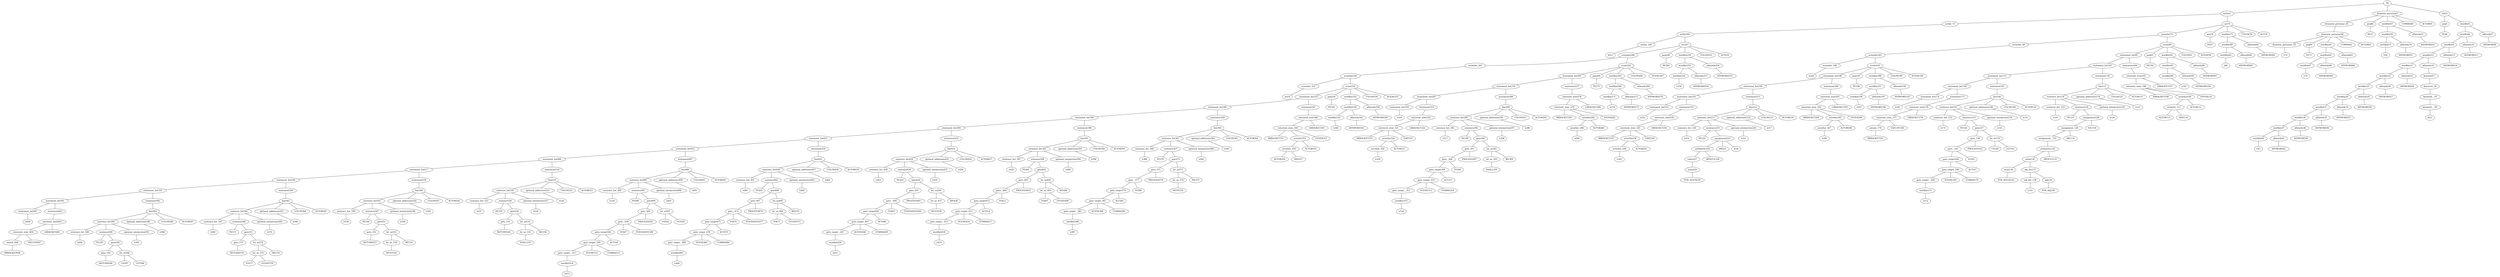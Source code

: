 strict graph {
	S0 -- actlist1
	S0 -- dramatis_personae2
	S0 -- title3

	title3 -- peq4
	title3 -- wordlist5

	wordlist5 -- wordlist6
	wordlist5 -- allwords7

	allwords7 -- ANYWORD8


	wordlist6 -- wordlist9
	wordlist6 -- allwords10

	allwords10 -- ANYWORD11


	wordlist9 -- wordlist12
	wordlist9 -- allwords13

	allwords13 -- ANYWORD14


	wordlist12 -- wordlist15
	wordlist12 -- allwords16

	allwords16 -- keyword17

	keyword17 -- keyword_18

	keyword_18 -- keyword__19

	keyword__19 -- keyword___20

	keyword___20 -- IS21


	wordlist15 -- wordlist22
	wordlist15 -- allwords23

	allwords23 -- ANYWORD24


	wordlist22 -- wordlist25
	wordlist22 -- allwords26

	allwords26 -- ANYWORD27


	wordlist25 -- wordlist28
	wordlist25 -- allwords29

	allwords29 -- ANYWORD30


	wordlist28 -- wordlist31
	wordlist28 -- allwords32

	allwords32 -- ANYWORD33


	wordlist31 -- wordlist34
	wordlist31 -- allwords35

	allwords35 -- ANYWORD36


	wordlist34 -- wordlist37
	wordlist34 -- allwords38

	allwords38 -- ANYWORD39


	wordlist37 -- wordlist40
	wordlist37 -- allwords41

	allwords41 -- ANYWORD42


	wordlist40 -- λ43

	peq4 -- PE44


	dramatis_personae2 -- dramatis_personae_45
	dramatis_personae2 -- peq46
	dramatis_personae2 -- wordlist47
	dramatis_personae2 -- COMMA48
	dramatis_personae2 -- ACTOR49



	wordlist47 -- wordlist50
	wordlist47 -- allwords51

	allwords51 -- ANYWORD52


	wordlist50 -- wordlist53
	wordlist50 -- allwords54

	allwords54 -- ANYWORD55


	wordlist53 -- λ56

	peq46 -- PE57


	dramatis_personae_45 -- dramatis_personae58

	dramatis_personae58 -- dramatis_personae_59
	dramatis_personae58 -- peq60
	dramatis_personae58 -- wordlist61
	dramatis_personae58 -- COMMA62
	dramatis_personae58 -- ACTOR63



	wordlist61 -- wordlist64
	wordlist61 -- allwords65

	allwords65 -- ANYWORD66


	wordlist64 -- wordlist67
	wordlist64 -- allwords68

	allwords68 -- ANYWORD69


	wordlist67 -- λ70

	peq60 -- PE71


	dramatis_personae_59 -- λ72

	actlist1 -- actlist_73
	actlist1 -- act74

	act74 -- scenelist75
	act74 -- peq76
	act74 -- wordlist77
	act74 -- COLON78
	act74 -- ACT79



	wordlist77 -- wordlist80
	wordlist77 -- allwords81

	allwords81 -- ANYWORD82


	wordlist80 -- wordlist83
	wordlist80 -- allwords84

	allwords84 -- ANYWORD85


	wordlist83 -- λ86

	peq76 -- PE87


	scenelist75 -- scenelist_88
	scenelist75 -- scene89

	scene89 -- statement_list90
	scene89 -- peq91
	scene89 -- wordlist92
	scene89 -- COLON93
	scene89 -- SCENE94



	wordlist92 -- wordlist95
	wordlist92 -- allwords96

	allwords96 -- ANYWORD97


	wordlist95 -- wordlist98
	wordlist95 -- allwords99

	allwords99 -- ANYWORD100


	wordlist98 -- λ101

	peq91 -- PE102


	statement_list90 -- statement_list103
	statement_list90 -- statement104

	statement104 -- enterexit_stmt105

	enterexit_stmt105 -- enterexit_stmt_106
	enterexit_stmt105 -- LBRACKET107


	enterexit_stmt_106 -- RBRACKET108
	enterexit_stmt_106 -- actorlist109
	enterexit_stmt_106 -- ENTER110


	actorlist109 -- actorlist_111
	actorlist109 -- ACTOR112


	actorlist_111 -- ACTOR113
	actorlist_111 -- AND114




	statement_list103 -- statement_list115
	statement_list103 -- statement116

	statement116 -- line117

	line117 -- sentence_list118
	line117 -- optional_addressee119
	line117 -- COLON120
	line117 -- ACTOR121



	optional_addressee119 -- λ122

	sentence_list118 -- sentence_list_123
	sentence_list118 -- sentence124
	sentence_list118 -- optional_interjection125

	optional_interjection125 -- λ126

	sentence124 -- PE127
	sentence124 -- assignment128

	assignment128 -- assignment_129
	assignment128 -- YOU130


	assignment_129 -- assignment__131
	assignment_129 -- ARE132


	assignment__131 -- arithmetic133

	arithmetic133 -- value134
	arithmetic133 -- ARTICLE135


	value134 -- noun136
	value134 -- adj_list137

	adj_list137 -- adj_list_138
	adj_list137 -- adj139

	adj139 -- POS_ADJ140


	adj_list_138 -- λ141

	noun136 -- POS_NOUN142



	sentence_list_123 -- λ143

	statement_list115 -- statement_list144
	statement_list115 -- statement145

	statement145 -- line146

	line146 -- sentence_list147
	line146 -- optional_addressee148
	line146 -- COLON149
	line146 -- ACTOR150



	optional_addressee148 -- λ151

	sentence_list147 -- sentence_list_152
	sentence_list147 -- sentence153
	sentence_list147 -- optional_interjection154

	optional_interjection154 -- λ155

	sentence153 -- PE156
	sentence153 -- goto157

	goto157 -- goto_158
	goto157 -- let_us159

	let_us159 -- US160
	let_us159 -- LET161



	goto_158 -- goto__162
	goto_158 -- PROCEED163


	goto__162 -- goto_target164
	goto__162 -- TO165


	goto_target164 -- goto_target_166
	goto_target164 -- ACT167


	goto_target_166 -- goto_target__168
	goto_target_166 -- SCENE169
	goto_target_166 -- COMMA170



	goto_target__168 -- wordlist171

	wordlist171 -- λ172


	sentence_list_152 -- λ173

	statement_list144 -- statement_list174
	statement_list144 -- statement175

	statement175 -- enterexit_stmt176

	enterexit_stmt176 -- enterexit_stmt_177
	enterexit_stmt176 -- LBRACKET178


	enterexit_stmt_177 -- exeunt_179
	enterexit_stmt_177 -- EXEUNT180


	exeunt_179 -- RBRACKET181


	statement_list174 -- λ182

	scenelist_88 -- scenelist183

	scenelist183 -- scenelist_184
	scenelist183 -- scene185

	scene185 -- statement_list186
	scene185 -- peq187
	scene185 -- wordlist188
	scene185 -- COLON189
	scene185 -- SCENE190



	wordlist188 -- wordlist191
	wordlist188 -- allwords192

	allwords192 -- ANYWORD193


	wordlist191 -- wordlist194
	wordlist191 -- allwords195

	allwords195 -- ANYWORD196


	wordlist194 -- λ197

	peq187 -- PE198


	statement_list186 -- statement_list199
	statement_list186 -- statement200

	statement200 -- enterexit_stmt201

	enterexit_stmt201 -- enterexit_stmt_202
	enterexit_stmt201 -- LBRACKET203


	enterexit_stmt_202 -- RBRACKET204
	enterexit_stmt_202 -- actorlist205
	enterexit_stmt_202 -- ENTER206


	actorlist205 -- actorlist_207
	actorlist205 -- ACTOR208


	actorlist_207 -- λ209


	statement_list199 -- statement_list210
	statement_list199 -- statement211

	statement211 -- line212

	line212 -- sentence_list213
	line212 -- optional_addressee214
	line212 -- COLON215
	line212 -- ACTOR216



	optional_addressee214 -- λ217

	sentence_list213 -- sentence_list_218
	sentence_list213 -- sentence219
	sentence_list213 -- optional_interjection220

	optional_interjection220 -- λ221

	sentence219 -- PE222
	sentence219 -- assignment223

	assignment223 -- arithmetic224
	assignment223 -- AM225
	assignment223 -- I226



	arithmetic224 -- value227
	arithmetic224 -- ARTICLE228


	value227 -- noun229

	noun229 -- POS_NOUN230



	sentence_list_218 -- λ231

	statement_list210 -- statement_list232
	statement_list210 -- statement233

	statement233 -- enterexit_stmt234

	enterexit_stmt234 -- enterexit_stmt_235
	enterexit_stmt234 -- LBRACKET236


	enterexit_stmt_235 -- RBRACKET237
	enterexit_stmt_235 -- actorlist238
	enterexit_stmt_235 -- EXIT239


	actorlist238 -- actorlist_240
	actorlist238 -- ACTOR241


	actorlist_240 -- λ242


	statement_list232 -- λ243

	scenelist_184 -- λ244

	actlist_73 -- actlist245

	actlist245 -- actlist_246
	actlist245 -- act247

	act247 -- scenelist248
	act247 -- peq249
	act247 -- wordlist250
	act247 -- COLON251
	act247 -- ACT252



	wordlist250 -- wordlist253
	wordlist250 -- allwords254

	allwords254 -- ANYWORD255


	wordlist253 -- wordlist256
	wordlist253 -- allwords257

	allwords257 -- ANYWORD258


	wordlist256 -- λ259

	peq249 -- PE260


	scenelist248 -- scenelist_261
	scenelist248 -- scene262

	scene262 -- statement_list263
	scene262 -- peq264
	scene262 -- wordlist265
	scene262 -- COLON266
	scene262 -- SCENE267



	wordlist265 -- wordlist268
	wordlist265 -- allwords269

	allwords269 -- ANYWORD270


	wordlist268 -- wordlist271
	wordlist268 -- allwords272

	allwords272 -- ANYWORD273


	wordlist271 -- λ274

	peq264 -- PE275


	statement_list263 -- statement_list276
	statement_list263 -- statement277

	statement277 -- enterexit_stmt278

	enterexit_stmt278 -- enterexit_stmt_279
	enterexit_stmt278 -- LBRACKET280


	enterexit_stmt_279 -- RBRACKET281
	enterexit_stmt_279 -- actorlist282
	enterexit_stmt_279 -- ENTER283


	actorlist282 -- actorlist_284
	actorlist282 -- ACTOR285


	actorlist_284 -- λ286


	statement_list276 -- statement_list287
	statement_list276 -- statement288

	statement288 -- line289

	line289 -- sentence_list290
	line289 -- optional_addressee291
	line289 -- COLON292
	line289 -- ACTOR293



	optional_addressee291 -- λ294

	sentence_list290 -- sentence_list_295
	sentence_list290 -- sentence296
	sentence_list290 -- optional_interjection297

	optional_interjection297 -- λ298

	sentence296 -- PE299
	sentence296 -- goto300

	goto300 -- goto_301
	goto300 -- let_us302

	let_us302 -- let_us_303
	let_us302 -- WE304


	let_us_303 -- SHALL305


	goto_301 -- goto__306
	goto_301 -- PROCEED307


	goto__306 -- goto_target308
	goto__306 -- TO309


	goto_target308 -- goto_target_310
	goto_target308 -- ACT311


	goto_target_310 -- goto_target__312
	goto_target_310 -- SCENE313
	goto_target_310 -- COMMA314



	goto_target__312 -- wordlist315

	wordlist315 -- λ316


	sentence_list_295 -- λ317

	statement_list287 -- statement_list318
	statement_list287 -- statement319

	statement319 -- enterexit_stmt320

	enterexit_stmt320 -- enterexit_stmt_321
	enterexit_stmt320 -- LBRACKET322


	enterexit_stmt_321 -- RBRACKET323
	enterexit_stmt_321 -- actorlist324
	enterexit_stmt_321 -- EXIT325


	actorlist324 -- actorlist_326
	actorlist324 -- ACTOR327


	actorlist_326 -- λ328


	statement_list318 -- λ329

	scenelist_261 -- scenelist330

	scenelist330 -- scenelist_331
	scenelist330 -- scene332

	scene332 -- statement_list333
	scene332 -- peq334
	scene332 -- wordlist335
	scene332 -- COLON336
	scene332 -- SCENE337



	wordlist335 -- wordlist338
	wordlist335 -- allwords339

	allwords339 -- ANYWORD340


	wordlist338 -- wordlist341
	wordlist338 -- allwords342

	allwords342 -- ANYWORD343


	wordlist341 -- λ344

	peq334 -- PE345


	statement_list333 -- statement_list346
	statement_list333 -- statement347

	statement347 -- enterexit_stmt348

	enterexit_stmt348 -- enterexit_stmt_349
	enterexit_stmt348 -- LBRACKET350


	enterexit_stmt_349 -- RBRACKET351
	enterexit_stmt_349 -- actorlist352
	enterexit_stmt_349 -- ENTER353


	actorlist352 -- actorlist_354
	actorlist352 -- ACTOR355


	actorlist_354 -- ACTOR356
	actorlist_354 -- AND357




	statement_list346 -- statement_list358
	statement_list346 -- statement359

	statement359 -- line360

	line360 -- sentence_list361
	line360 -- optional_addressee362
	line360 -- COLON363
	line360 -- ACTOR364



	optional_addressee362 -- λ365

	sentence_list361 -- sentence_list_366
	sentence_list361 -- sentence367
	sentence_list361 -- optional_interjection368

	optional_interjection368 -- λ369

	sentence367 -- PE370
	sentence367 -- goto371

	goto371 -- goto_372
	goto371 -- let_us373

	let_us373 -- let_us_374
	let_us373 -- WE375


	let_us_374 -- MUST376


	goto_372 -- goto__377
	goto_372 -- PROCEED378


	goto__377 -- goto_target379
	goto__377 -- TO380


	goto_target379 -- goto_target_381
	goto_target379 -- ACT382


	goto_target_381 -- goto_target__383
	goto_target_381 -- SCENE384
	goto_target_381 -- COMMA385



	goto_target__383 -- wordlist386

	wordlist386 -- λ387


	sentence_list_366 -- λ388

	statement_list358 -- statement_list389
	statement_list358 -- statement390

	statement390 -- line391

	line391 -- sentence_list392
	line391 -- optional_addressee393
	line391 -- COLON394
	line391 -- ACTOR395



	optional_addressee393 -- λ396

	sentence_list392 -- sentence_list_397
	sentence_list392 -- sentence398
	sentence_list392 -- optional_interjection399

	optional_interjection399 -- λ400

	sentence398 -- PE401
	sentence398 -- goto402

	goto402 -- goto_403
	goto402 -- let_us404

	let_us404 -- let_us_405
	let_us404 -- WE406


	let_us_405 -- TO407
	let_us_405 -- OUGHT408



	goto_403 -- goto__409
	goto_403 -- PROCEED410


	goto__409 -- goto_target411
	goto__409 -- TO412


	goto_target411 -- goto_target_413
	goto_target411 -- ACT414


	goto_target_413 -- goto_target__415
	goto_target_413 -- SCENE416
	goto_target_413 -- COMMA417



	goto_target__415 -- wordlist418

	wordlist418 -- λ419


	sentence_list_397 -- λ420

	statement_list389 -- statement_list421
	statement_list389 -- statement422

	statement422 -- line423

	line423 -- sentence_list424
	line423 -- optional_addressee425
	line423 -- COLON426
	line423 -- ACTOR427



	optional_addressee425 -- λ428

	sentence_list424 -- sentence_list_429
	sentence_list424 -- sentence430
	sentence_list424 -- optional_interjection431

	optional_interjection431 -- λ432

	sentence430 -- PE433
	sentence430 -- goto434

	goto434 -- goto_435
	goto434 -- let_us436

	let_us436 -- let_us_437
	let_us436 -- WE438


	let_us_437 -- MUST439


	goto_435 -- goto__440
	goto_435 -- PROCEED441


	goto__440 -- goto_target442
	goto__440 -- TO443
	goto__440 -- POSTHASTE444



	goto_target442 -- goto_target_445
	goto_target442 -- ACT446


	goto_target_445 -- goto_target__447
	goto_target_445 -- SCENE448
	goto_target_445 -- COMMA449



	goto_target__447 -- wordlist450

	wordlist450 -- λ451


	sentence_list_429 -- λ452

	statement_list421 -- statement_list453
	statement_list421 -- statement454

	statement454 -- line455

	line455 -- sentence_list456
	line455 -- optional_addressee457
	line455 -- COLON458
	line455 -- ACTOR459



	optional_addressee457 -- λ460

	sentence_list456 -- sentence_list_461
	sentence_list456 -- sentence462
	sentence_list456 -- optional_interjection463

	optional_interjection463 -- λ464

	sentence462 -- PE465
	sentence462 -- goto466

	goto466 -- goto_467
	goto466 -- let_us468

	let_us468 -- let_us_469
	let_us468 -- WE470


	let_us_469 -- TO471
	let_us_469 -- OUGHT472



	goto_467 -- goto__473
	goto_467 -- PROCEED474


	goto__473 -- goto_target475
	goto__473 -- TO476
	goto__473 -- POSTHASTE477



	goto_target475 -- goto_target_478
	goto_target475 -- ACT479


	goto_target_478 -- goto_target__480
	goto_target_478 -- SCENE481
	goto_target_478 -- COMMA482



	goto_target__480 -- wordlist483

	wordlist483 -- λ484


	sentence_list_461 -- λ485

	statement_list453 -- statement_list486
	statement_list453 -- statement487

	statement487 -- line488

	line488 -- sentence_list489
	line488 -- optional_addressee490
	line488 -- COLON491
	line488 -- ACTOR492



	optional_addressee490 -- λ493

	sentence_list489 -- sentence_list_494
	sentence_list489 -- sentence495
	sentence_list489 -- optional_interjection496

	optional_interjection496 -- λ497

	sentence495 -- PE498
	sentence495 -- goto499

	goto499 -- goto_500
	goto499 -- let_us501

	let_us501 -- US502
	let_us501 -- LET503



	goto_500 -- goto__504
	goto_500 -- PROCEED505


	goto__504 -- goto_target506
	goto__504 -- TO507
	goto__504 -- POSTHASTE508



	goto_target506 -- goto_target_509
	goto_target506 -- ACT510


	goto_target_509 -- goto_target__511
	goto_target_509 -- SCENE512
	goto_target_509 -- COMMA513



	goto_target__511 -- wordlist514

	wordlist514 -- λ515


	sentence_list_494 -- λ516

	statement_list486 -- statement_list517
	statement_list486 -- statement518

	statement518 -- line519

	line519 -- sentence_list520
	line519 -- optional_addressee521
	line519 -- COLON522
	line519 -- ACTOR523



	optional_addressee521 -- λ524

	sentence_list520 -- sentence_list_525
	sentence_list520 -- sentence526
	sentence_list520 -- optional_interjection527

	optional_interjection527 -- λ528

	sentence526 -- PE529
	sentence526 -- goto530

	goto530 -- goto_531
	goto530 -- let_us532

	let_us532 -- let_us_533
	let_us532 -- WE534


	let_us_533 -- SHALL535


	goto_531 -- RETURN536



	sentence_list_525 -- λ537

	statement_list517 -- statement_list538
	statement_list517 -- statement539

	statement539 -- line540

	line540 -- sentence_list541
	line540 -- optional_addressee542
	line540 -- COLON543
	line540 -- ACTOR544



	optional_addressee542 -- λ545

	sentence_list541 -- sentence_list_546
	sentence_list541 -- sentence547
	sentence_list541 -- optional_interjection548

	optional_interjection548 -- λ549

	sentence547 -- PE550
	sentence547 -- goto551

	goto551 -- goto_552
	goto551 -- let_us553

	let_us553 -- let_us_554
	let_us553 -- WE555


	let_us_554 -- MUST556


	goto_552 -- RETURN557



	sentence_list_546 -- λ558

	statement_list538 -- statement_list559
	statement_list538 -- statement560

	statement560 -- line561

	line561 -- sentence_list562
	line561 -- optional_addressee563
	line561 -- COLON564
	line561 -- ACTOR565



	optional_addressee563 -- λ566

	sentence_list562 -- sentence_list_567
	sentence_list562 -- sentence568
	sentence_list562 -- optional_interjection569

	optional_interjection569 -- λ570

	sentence568 -- PE571
	sentence568 -- goto572

	goto572 -- goto_573
	goto572 -- let_us574

	let_us574 -- let_us_575
	let_us574 -- WE576


	let_us_575 -- TO577
	let_us_575 -- OUGHT578



	goto_573 -- RETURN579



	sentence_list_567 -- λ580

	statement_list559 -- statement_list581
	statement_list559 -- statement582

	statement582 -- line583

	line583 -- sentence_list584
	line583 -- optional_addressee585
	line583 -- COLON586
	line583 -- ACTOR587



	optional_addressee585 -- λ588

	sentence_list584 -- sentence_list_589
	sentence_list584 -- sentence590
	sentence_list584 -- optional_interjection591

	optional_interjection591 -- λ592

	sentence590 -- PE593
	sentence590 -- goto594

	goto594 -- goto_595
	goto594 -- let_us596

	let_us596 -- US597
	let_us596 -- LET598



	goto_595 -- RETURN599



	sentence_list_589 -- λ600

	statement_list581 -- statement_list601
	statement_list581 -- statement602

	statement602 -- enterexit_stmt603

	enterexit_stmt603 -- enterexit_stmt_604
	enterexit_stmt603 -- LBRACKET605


	enterexit_stmt_604 -- exeunt_606
	enterexit_stmt_604 -- EXEUNT607


	exeunt_606 -- RBRACKET608


	statement_list601 -- λ609

	scenelist_331 -- λ610

	actlist_246 -- λ611


}